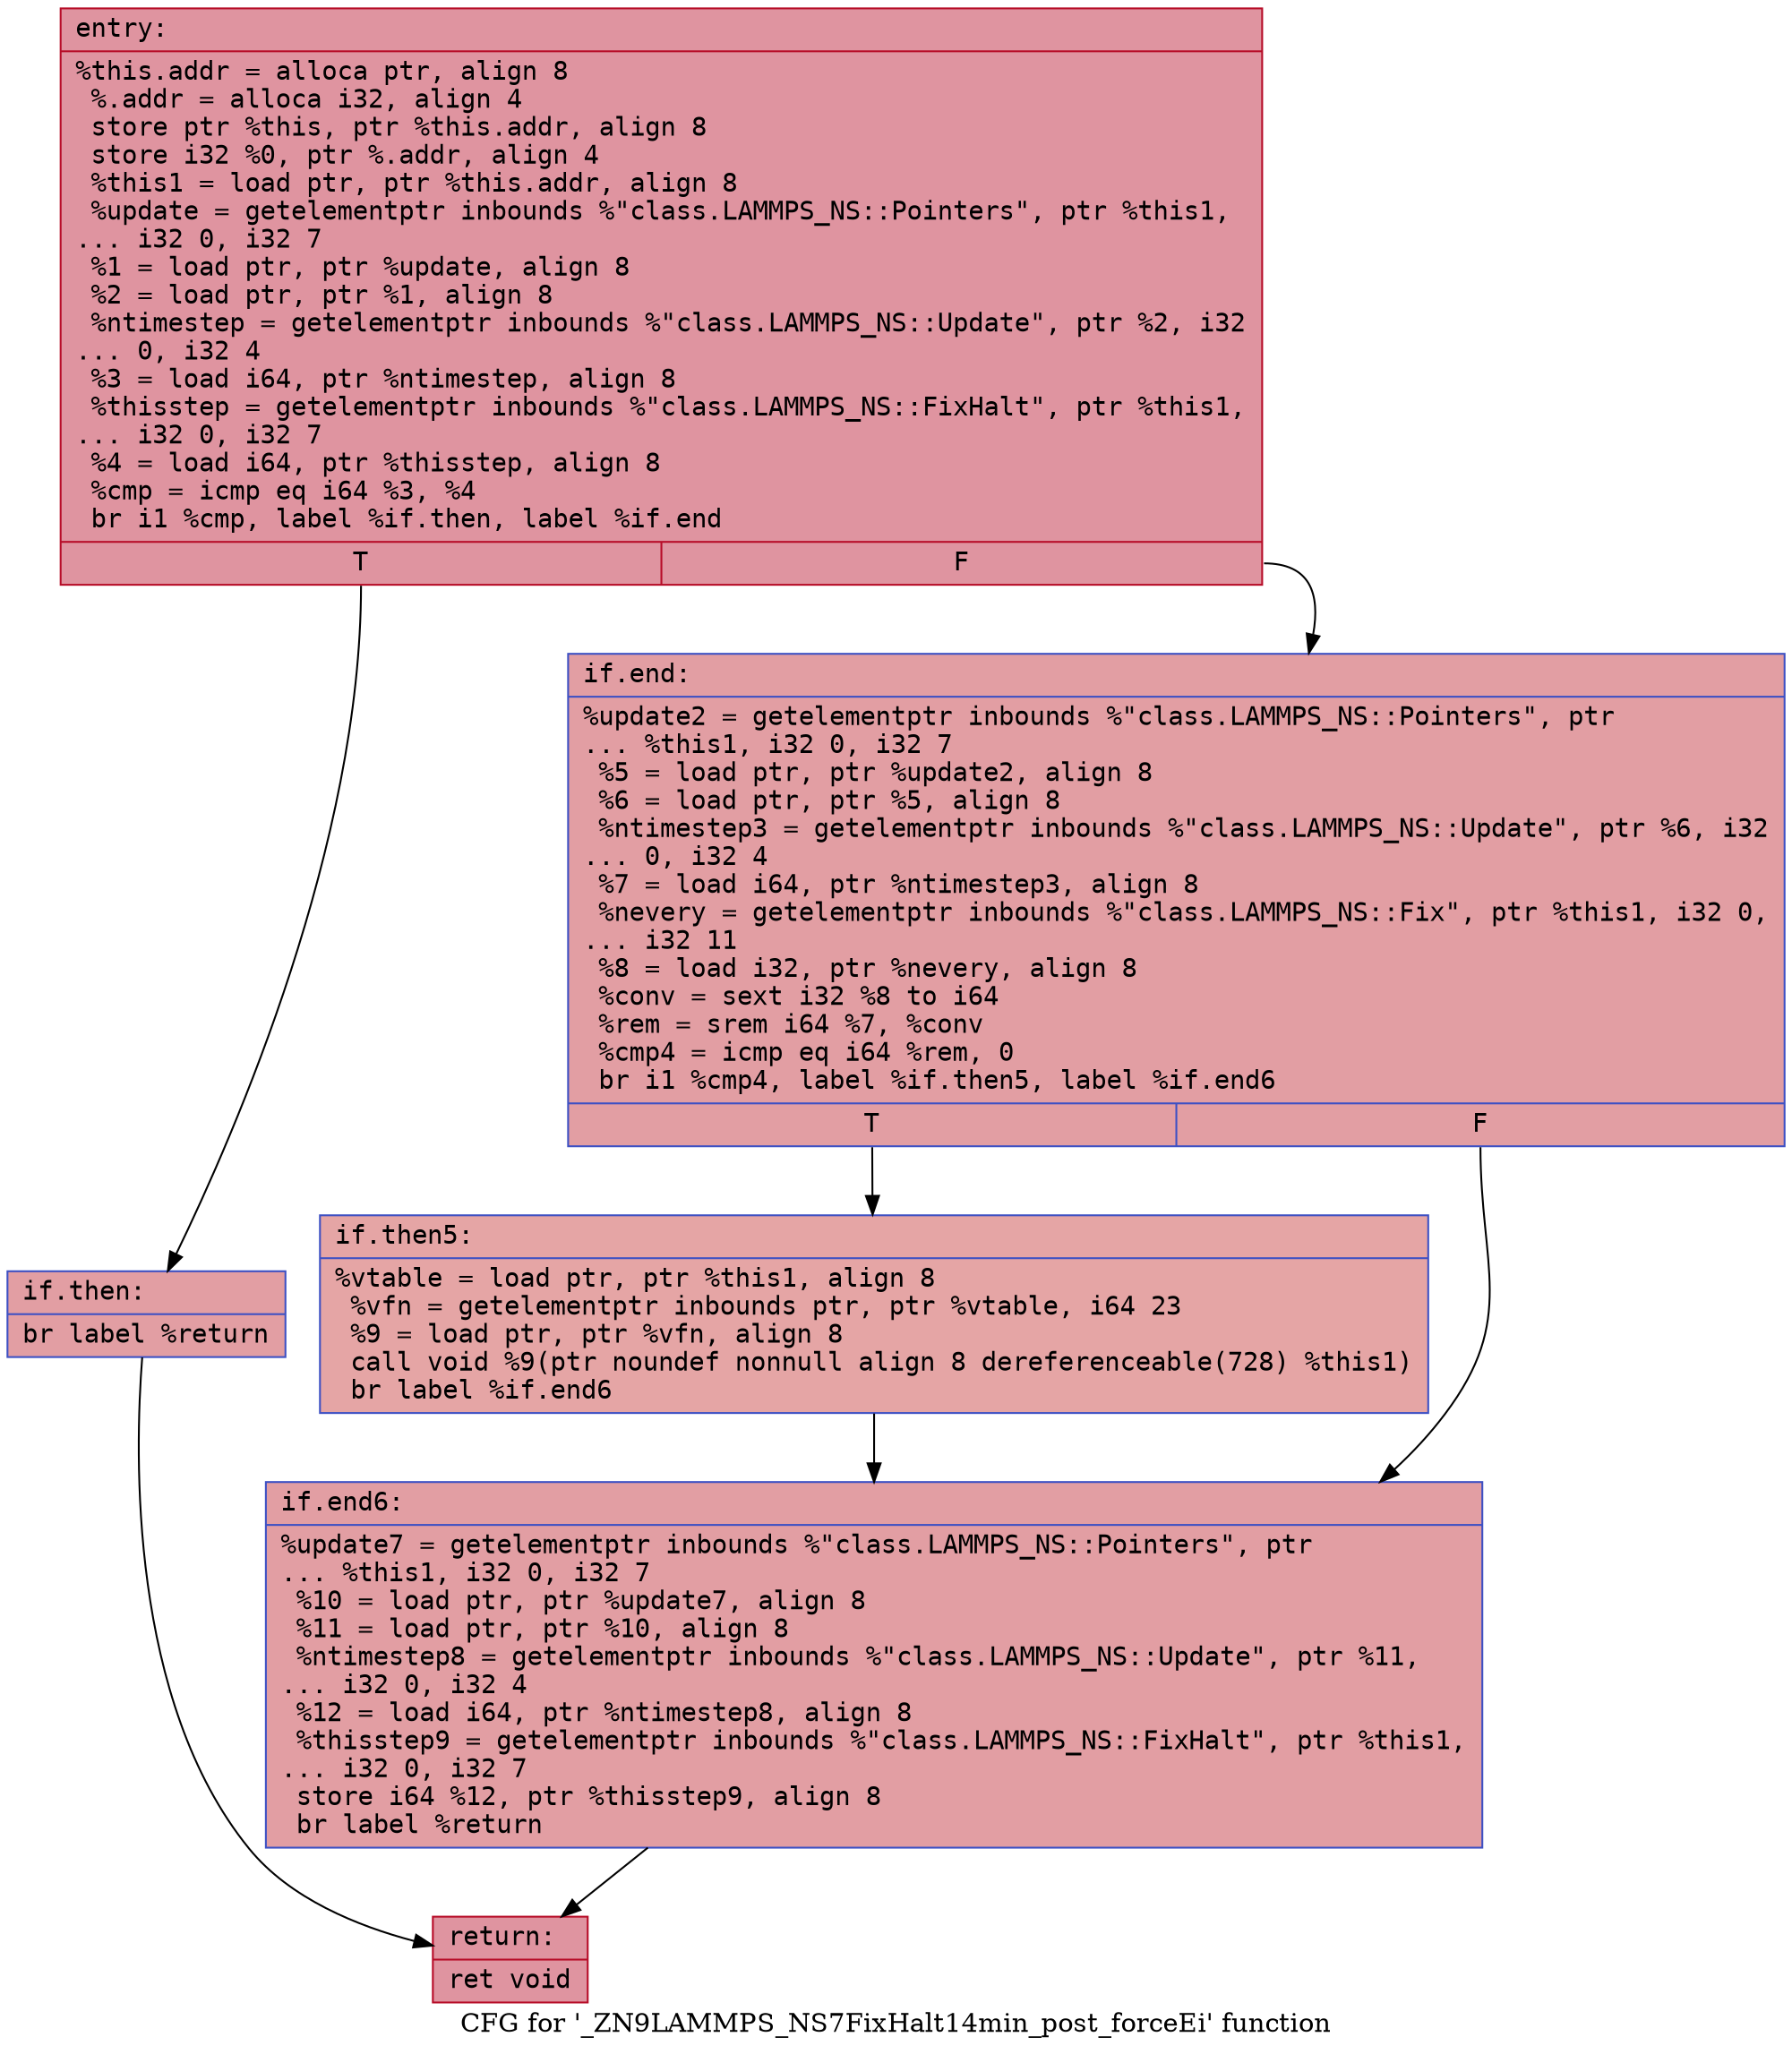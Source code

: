 digraph "CFG for '_ZN9LAMMPS_NS7FixHalt14min_post_forceEi' function" {
	label="CFG for '_ZN9LAMMPS_NS7FixHalt14min_post_forceEi' function";

	Node0x5603f57df4e0 [shape=record,color="#b70d28ff", style=filled, fillcolor="#b70d2870" fontname="Courier",label="{entry:\l|  %this.addr = alloca ptr, align 8\l  %.addr = alloca i32, align 4\l  store ptr %this, ptr %this.addr, align 8\l  store i32 %0, ptr %.addr, align 4\l  %this1 = load ptr, ptr %this.addr, align 8\l  %update = getelementptr inbounds %\"class.LAMMPS_NS::Pointers\", ptr %this1,\l... i32 0, i32 7\l  %1 = load ptr, ptr %update, align 8\l  %2 = load ptr, ptr %1, align 8\l  %ntimestep = getelementptr inbounds %\"class.LAMMPS_NS::Update\", ptr %2, i32\l... 0, i32 4\l  %3 = load i64, ptr %ntimestep, align 8\l  %thisstep = getelementptr inbounds %\"class.LAMMPS_NS::FixHalt\", ptr %this1,\l... i32 0, i32 7\l  %4 = load i64, ptr %thisstep, align 8\l  %cmp = icmp eq i64 %3, %4\l  br i1 %cmp, label %if.then, label %if.end\l|{<s0>T|<s1>F}}"];
	Node0x5603f57df4e0:s0 -> Node0x5603f57dfd00[tooltip="entry -> if.then\nProbability 50.00%" ];
	Node0x5603f57df4e0:s1 -> Node0x5603f57dfd70[tooltip="entry -> if.end\nProbability 50.00%" ];
	Node0x5603f57dfd00 [shape=record,color="#3d50c3ff", style=filled, fillcolor="#be242e70" fontname="Courier",label="{if.then:\l|  br label %return\l}"];
	Node0x5603f57dfd00 -> Node0x5603f57dfe90[tooltip="if.then -> return\nProbability 100.00%" ];
	Node0x5603f57dfd70 [shape=record,color="#3d50c3ff", style=filled, fillcolor="#be242e70" fontname="Courier",label="{if.end:\l|  %update2 = getelementptr inbounds %\"class.LAMMPS_NS::Pointers\", ptr\l... %this1, i32 0, i32 7\l  %5 = load ptr, ptr %update2, align 8\l  %6 = load ptr, ptr %5, align 8\l  %ntimestep3 = getelementptr inbounds %\"class.LAMMPS_NS::Update\", ptr %6, i32\l... 0, i32 4\l  %7 = load i64, ptr %ntimestep3, align 8\l  %nevery = getelementptr inbounds %\"class.LAMMPS_NS::Fix\", ptr %this1, i32 0,\l... i32 11\l  %8 = load i32, ptr %nevery, align 8\l  %conv = sext i32 %8 to i64\l  %rem = srem i64 %7, %conv\l  %cmp4 = icmp eq i64 %rem, 0\l  br i1 %cmp4, label %if.then5, label %if.end6\l|{<s0>T|<s1>F}}"];
	Node0x5603f57dfd70:s0 -> Node0x5603f57e07b0[tooltip="if.end -> if.then5\nProbability 37.50%" ];
	Node0x5603f57dfd70:s1 -> Node0x5603f57e0830[tooltip="if.end -> if.end6\nProbability 62.50%" ];
	Node0x5603f57e07b0 [shape=record,color="#3d50c3ff", style=filled, fillcolor="#c5333470" fontname="Courier",label="{if.then5:\l|  %vtable = load ptr, ptr %this1, align 8\l  %vfn = getelementptr inbounds ptr, ptr %vtable, i64 23\l  %9 = load ptr, ptr %vfn, align 8\l  call void %9(ptr noundef nonnull align 8 dereferenceable(728) %this1)\l  br label %if.end6\l}"];
	Node0x5603f57e07b0 -> Node0x5603f57e0830[tooltip="if.then5 -> if.end6\nProbability 100.00%" ];
	Node0x5603f57e0830 [shape=record,color="#3d50c3ff", style=filled, fillcolor="#be242e70" fontname="Courier",label="{if.end6:\l|  %update7 = getelementptr inbounds %\"class.LAMMPS_NS::Pointers\", ptr\l... %this1, i32 0, i32 7\l  %10 = load ptr, ptr %update7, align 8\l  %11 = load ptr, ptr %10, align 8\l  %ntimestep8 = getelementptr inbounds %\"class.LAMMPS_NS::Update\", ptr %11,\l... i32 0, i32 4\l  %12 = load i64, ptr %ntimestep8, align 8\l  %thisstep9 = getelementptr inbounds %\"class.LAMMPS_NS::FixHalt\", ptr %this1,\l... i32 0, i32 7\l  store i64 %12, ptr %thisstep9, align 8\l  br label %return\l}"];
	Node0x5603f57e0830 -> Node0x5603f57dfe90[tooltip="if.end6 -> return\nProbability 100.00%" ];
	Node0x5603f57dfe90 [shape=record,color="#b70d28ff", style=filled, fillcolor="#b70d2870" fontname="Courier",label="{return:\l|  ret void\l}"];
}
